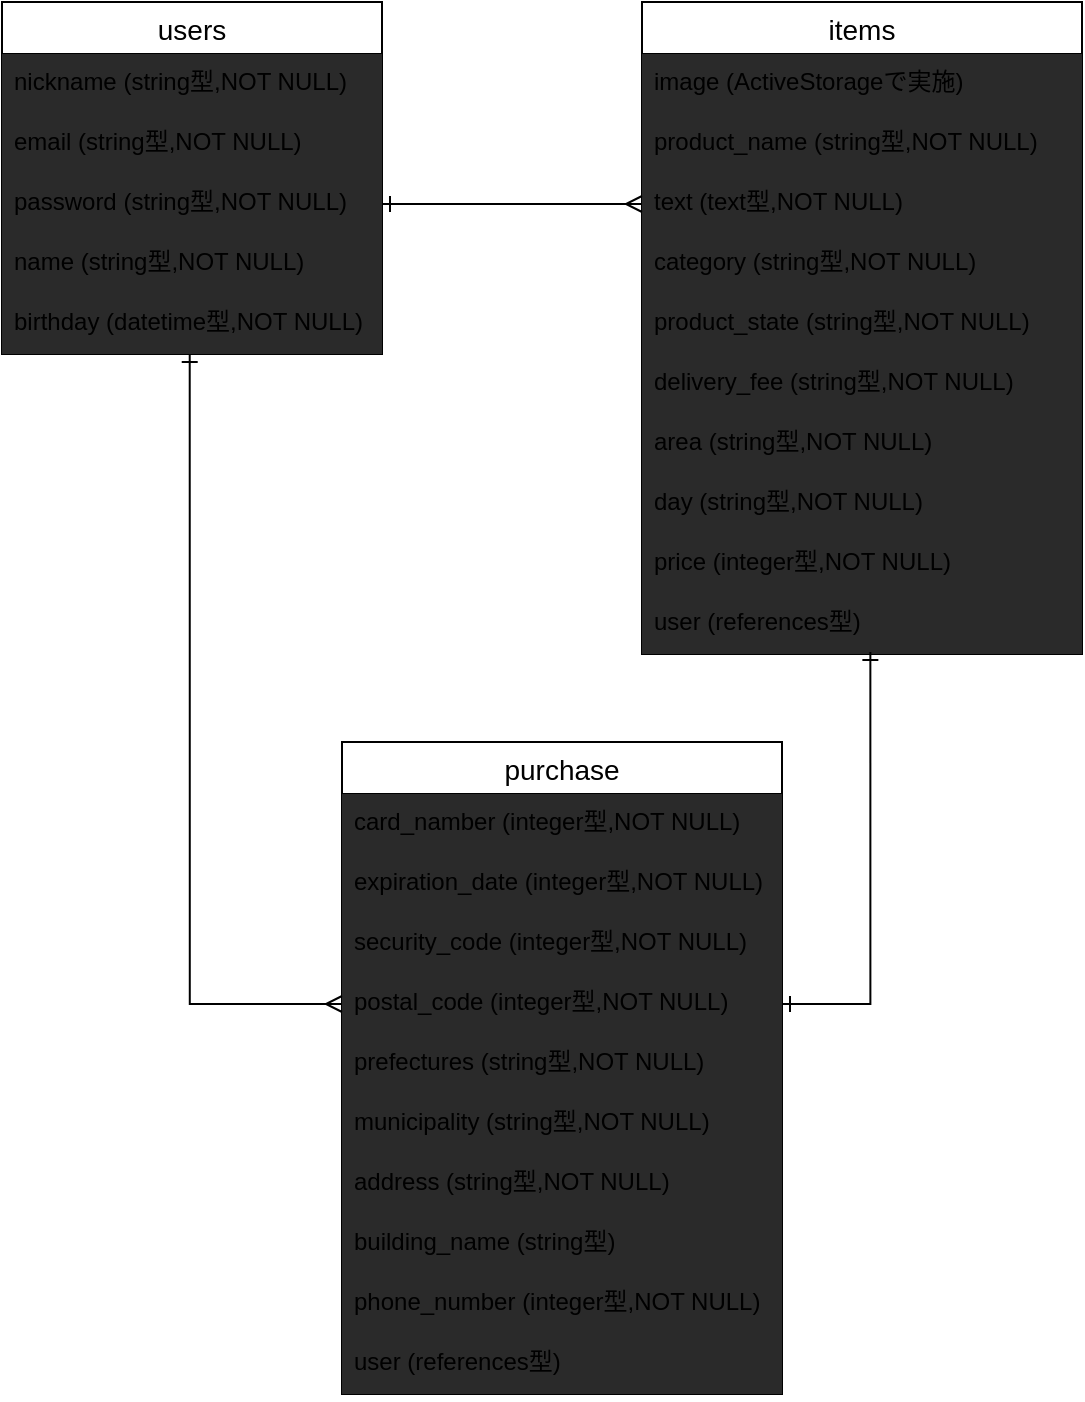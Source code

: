 <mxfile version="13.10.0" type="embed">
    <diagram id="D6Krx1RtJ1fRGMdZxHfY" name="Page-1">
        <mxGraphModel dx="548" dy="704" grid="1" gridSize="10" guides="1" tooltips="1" connect="1" arrows="1" fold="1" page="1" pageScale="1" pageWidth="827" pageHeight="1169" math="0" shadow="0">
            <root>
                <mxCell id="0"/>
                <mxCell id="1" parent="0"/>
                <mxCell id="23" value="users" style="swimlane;fontStyle=0;childLayout=stackLayout;horizontal=1;startSize=26;horizontalStack=0;resizeParent=1;resizeParentMax=0;resizeLast=0;collapsible=1;marginBottom=0;align=center;fontSize=14;" vertex="1" parent="1">
                    <mxGeometry x="280" y="100" width="190" height="176" as="geometry">
                        <mxRectangle x="280" y="100" width="70" height="26" as="alternateBounds"/>
                    </mxGeometry>
                </mxCell>
                <mxCell id="24" value="nickname (string型,NOT NULL)" style="text;spacingLeft=4;spacingRight=4;overflow=hidden;rotatable=0;points=[[0,0.5],[1,0.5]];portConstraint=eastwest;fontSize=12;fillColor=#2a2a2a;" vertex="1" parent="23">
                    <mxGeometry y="26" width="190" height="30" as="geometry"/>
                </mxCell>
                <mxCell id="44" value="email (string型,NOT NULL)" style="text;spacingLeft=4;spacingRight=4;overflow=hidden;rotatable=0;points=[[0,0.5],[1,0.5]];portConstraint=eastwest;fontSize=12;fillColor=#2a2a2a;" vertex="1" parent="23">
                    <mxGeometry y="56" width="190" height="30" as="geometry"/>
                </mxCell>
                <mxCell id="45" value="password (string型,NOT NULL)" style="text;strokeColor=none;spacingLeft=4;spacingRight=4;overflow=hidden;rotatable=0;points=[[0,0.5],[1,0.5]];portConstraint=eastwest;fontSize=12;fillColor=#2a2a2a;" vertex="1" parent="23">
                    <mxGeometry y="86" width="190" height="30" as="geometry"/>
                </mxCell>
                <mxCell id="46" value="name (string型,NOT NULL)" style="text;strokeColor=none;spacingLeft=4;spacingRight=4;overflow=hidden;rotatable=0;points=[[0,0.5],[1,0.5]];portConstraint=eastwest;fontSize=12;fillColor=#2a2a2a;" vertex="1" parent="23">
                    <mxGeometry y="116" width="190" height="30" as="geometry"/>
                </mxCell>
                <mxCell id="25" value="birthday (datetime型,NOT NULL)" style="text;strokeColor=none;spacingLeft=4;spacingRight=4;overflow=hidden;rotatable=0;points=[[0,0.5],[1,0.5]];portConstraint=eastwest;fontSize=12;fillColor=#2a2a2a;" vertex="1" parent="23">
                    <mxGeometry y="146" width="190" height="30" as="geometry"/>
                </mxCell>
                <mxCell id="31" value="items" style="swimlane;fontStyle=0;childLayout=stackLayout;horizontal=1;startSize=26;horizontalStack=0;resizeParent=1;resizeParentMax=0;resizeLast=0;collapsible=1;marginBottom=0;align=center;fontSize=14;" vertex="1" parent="1">
                    <mxGeometry x="600" y="100" width="220" height="326" as="geometry">
                        <mxRectangle x="280" y="100" width="70" height="26" as="alternateBounds"/>
                    </mxGeometry>
                </mxCell>
                <mxCell id="32" value="image (ActiveStorageで実施)" style="text;strokeColor=none;spacingLeft=4;spacingRight=4;overflow=hidden;rotatable=0;points=[[0,0.5],[1,0.5]];portConstraint=eastwest;fontSize=12;fillColor=#2a2a2a;" vertex="1" parent="31">
                    <mxGeometry y="26" width="220" height="30" as="geometry"/>
                </mxCell>
                <mxCell id="37" value="product_name (string型,NOT NULL)" style="text;strokeColor=none;spacingLeft=4;spacingRight=4;overflow=hidden;rotatable=0;points=[[0,0.5],[1,0.5]];portConstraint=eastwest;fontSize=12;fillColor=#2a2a2a;" vertex="1" parent="31">
                    <mxGeometry y="56" width="220" height="30" as="geometry"/>
                </mxCell>
                <mxCell id="38" value="text (text型,NOT NULL)" style="text;strokeColor=none;spacingLeft=4;spacingRight=4;overflow=hidden;rotatable=0;points=[[0,0.5],[1,0.5]];portConstraint=eastwest;fontSize=12;fillColor=#2a2a2a;" vertex="1" parent="31">
                    <mxGeometry y="86" width="220" height="30" as="geometry"/>
                </mxCell>
                <mxCell id="39" value="category (string型,NOT NULL)" style="text;strokeColor=none;spacingLeft=4;spacingRight=4;overflow=hidden;rotatable=0;points=[[0,0.5],[1,0.5]];portConstraint=eastwest;fontSize=12;fillColor=#2a2a2a;" vertex="1" parent="31">
                    <mxGeometry y="116" width="220" height="30" as="geometry"/>
                </mxCell>
                <mxCell id="40" value="product_state (string型,NOT NULL)" style="text;strokeColor=none;spacingLeft=4;spacingRight=4;overflow=hidden;rotatable=0;points=[[0,0.5],[1,0.5]];portConstraint=eastwest;fontSize=12;fillColor=#2a2a2a;" vertex="1" parent="31">
                    <mxGeometry y="146" width="220" height="30" as="geometry"/>
                </mxCell>
                <mxCell id="41" value="delivery_fee (string型,NOT NULL)" style="text;strokeColor=none;spacingLeft=4;spacingRight=4;overflow=hidden;rotatable=0;points=[[0,0.5],[1,0.5]];portConstraint=eastwest;fontSize=12;fillColor=#2a2a2a;" vertex="1" parent="31">
                    <mxGeometry y="176" width="220" height="30" as="geometry"/>
                </mxCell>
                <mxCell id="42" value="area (string型,NOT NULL)" style="text;strokeColor=none;spacingLeft=4;spacingRight=4;overflow=hidden;rotatable=0;points=[[0,0.5],[1,0.5]];portConstraint=eastwest;fontSize=12;fillColor=#2a2a2a;" vertex="1" parent="31">
                    <mxGeometry y="206" width="220" height="30" as="geometry"/>
                </mxCell>
                <mxCell id="43" value="day (string型,NOT NULL)" style="text;strokeColor=none;spacingLeft=4;spacingRight=4;overflow=hidden;rotatable=0;points=[[0,0.5],[1,0.5]];portConstraint=eastwest;fontSize=12;fillColor=#2a2a2a;" vertex="1" parent="31">
                    <mxGeometry y="236" width="220" height="30" as="geometry"/>
                </mxCell>
                <mxCell id="63" value="price (integer型,NOT NULL)" style="text;strokeColor=none;spacingLeft=4;spacingRight=4;overflow=hidden;rotatable=0;points=[[0,0.5],[1,0.5]];portConstraint=eastwest;fontSize=12;fillColor=#2a2a2a;" vertex="1" parent="31">
                    <mxGeometry y="266" width="220" height="30" as="geometry"/>
                </mxCell>
                <mxCell id="33" value="user (references型)" style="text;strokeColor=none;spacingLeft=4;spacingRight=4;overflow=hidden;rotatable=0;points=[[0,0.5],[1,0.5]];portConstraint=eastwest;fontSize=12;fillColor=#2a2a2a;" vertex="1" parent="31">
                    <mxGeometry y="296" width="220" height="30" as="geometry"/>
                </mxCell>
                <mxCell id="47" value="purchase" style="swimlane;fontStyle=0;childLayout=stackLayout;horizontal=1;startSize=26;horizontalStack=0;resizeParent=1;resizeParentMax=0;resizeLast=0;collapsible=1;marginBottom=0;align=center;fontSize=14;" vertex="1" parent="1">
                    <mxGeometry x="450" y="470" width="220" height="326" as="geometry">
                        <mxRectangle x="280" y="100" width="70" height="26" as="alternateBounds"/>
                    </mxGeometry>
                </mxCell>
                <mxCell id="48" value="card_namber (integer型,NOT NULL)" style="text;strokeColor=none;spacingLeft=4;spacingRight=4;overflow=hidden;rotatable=0;points=[[0,0.5],[1,0.5]];portConstraint=eastwest;fontSize=12;fillColor=#2a2a2a;" vertex="1" parent="47">
                    <mxGeometry y="26" width="220" height="30" as="geometry"/>
                </mxCell>
                <mxCell id="49" value="expiration_date (integer型,NOT NULL)" style="text;strokeColor=none;spacingLeft=4;spacingRight=4;overflow=hidden;rotatable=0;points=[[0,0.5],[1,0.5]];portConstraint=eastwest;fontSize=12;fillColor=#2a2a2a;" vertex="1" parent="47">
                    <mxGeometry y="56" width="220" height="30" as="geometry"/>
                </mxCell>
                <mxCell id="50" value="security_code (integer型,NOT NULL)" style="text;strokeColor=none;spacingLeft=4;spacingRight=4;overflow=hidden;rotatable=0;points=[[0,0.5],[1,0.5]];portConstraint=eastwest;fontSize=12;fillColor=#2a2a2a;" vertex="1" parent="47">
                    <mxGeometry y="86" width="220" height="30" as="geometry"/>
                </mxCell>
                <mxCell id="51" value="postal_code (integer型,NOT NULL)" style="text;strokeColor=none;spacingLeft=4;spacingRight=4;overflow=hidden;rotatable=0;points=[[0,0.5],[1,0.5]];portConstraint=eastwest;fontSize=12;fillColor=#2a2a2a;" vertex="1" parent="47">
                    <mxGeometry y="116" width="220" height="30" as="geometry"/>
                </mxCell>
                <mxCell id="52" value="prefectures (string型,NOT NULL)" style="text;strokeColor=none;spacingLeft=4;spacingRight=4;overflow=hidden;rotatable=0;points=[[0,0.5],[1,0.5]];portConstraint=eastwest;fontSize=12;fillColor=#2a2a2a;" vertex="1" parent="47">
                    <mxGeometry y="146" width="220" height="30" as="geometry"/>
                </mxCell>
                <mxCell id="53" value="municipality (string型,NOT NULL)" style="text;strokeColor=none;spacingLeft=4;spacingRight=4;overflow=hidden;rotatable=0;points=[[0,0.5],[1,0.5]];portConstraint=eastwest;fontSize=12;fillColor=#2a2a2a;" vertex="1" parent="47">
                    <mxGeometry y="176" width="220" height="30" as="geometry"/>
                </mxCell>
                <mxCell id="54" value="address (string型,NOT NULL)" style="text;strokeColor=none;spacingLeft=4;spacingRight=4;overflow=hidden;rotatable=0;points=[[0,0.5],[1,0.5]];portConstraint=eastwest;fontSize=12;fillColor=#2a2a2a;" vertex="1" parent="47">
                    <mxGeometry y="206" width="220" height="30" as="geometry"/>
                </mxCell>
                <mxCell id="55" value="building_name (string型)" style="text;strokeColor=none;spacingLeft=4;spacingRight=4;overflow=hidden;rotatable=0;points=[[0,0.5],[1,0.5]];portConstraint=eastwest;fontSize=12;fillColor=#2a2a2a;" vertex="1" parent="47">
                    <mxGeometry y="236" width="220" height="30" as="geometry"/>
                </mxCell>
                <mxCell id="64" value="phone_number (integer型,NOT NULL)" style="text;strokeColor=none;spacingLeft=4;spacingRight=4;overflow=hidden;rotatable=0;points=[[0,0.5],[1,0.5]];portConstraint=eastwest;fontSize=12;fillColor=#2a2a2a;" vertex="1" parent="47">
                    <mxGeometry y="266" width="220" height="30" as="geometry"/>
                </mxCell>
                <mxCell id="56" value="user (references型)" style="text;strokeColor=none;spacingLeft=4;spacingRight=4;overflow=hidden;rotatable=0;points=[[0,0.5],[1,0.5]];portConstraint=eastwest;fontSize=12;fillColor=#2a2a2a;" vertex="1" parent="47">
                    <mxGeometry y="296" width="220" height="30" as="geometry"/>
                </mxCell>
                <mxCell id="57" style="edgeStyle=orthogonalEdgeStyle;rounded=0;orthogonalLoop=1;jettySize=auto;html=1;exitX=1;exitY=0.5;exitDx=0;exitDy=0;entryX=0;entryY=0.5;entryDx=0;entryDy=0;endArrow=ERmany;endFill=0;startArrow=ERone;startFill=0;" edge="1" parent="1" source="45" target="38">
                    <mxGeometry relative="1" as="geometry"/>
                </mxCell>
                <mxCell id="58" style="edgeStyle=orthogonalEdgeStyle;rounded=0;orthogonalLoop=1;jettySize=auto;html=1;exitX=0;exitY=0.5;exitDx=0;exitDy=0;entryX=0.494;entryY=1;entryDx=0;entryDy=0;entryPerimeter=0;endArrow=ERone;endFill=0;startArrow=ERmany;startFill=0;" edge="1" parent="1" source="51" target="25">
                    <mxGeometry relative="1" as="geometry">
                        <mxPoint x="360" y="290" as="targetPoint"/>
                    </mxGeometry>
                </mxCell>
                <mxCell id="59" style="edgeStyle=orthogonalEdgeStyle;rounded=0;orthogonalLoop=1;jettySize=auto;html=1;exitX=1;exitY=0.5;exitDx=0;exitDy=0;entryX=0.519;entryY=0.967;entryDx=0;entryDy=0;entryPerimeter=0;endArrow=ERone;endFill=0;startArrow=ERone;startFill=0;" edge="1" parent="1" source="51" target="33">
                    <mxGeometry relative="1" as="geometry"/>
                </mxCell>
            </root>
        </mxGraphModel>
    </diagram>
</mxfile>